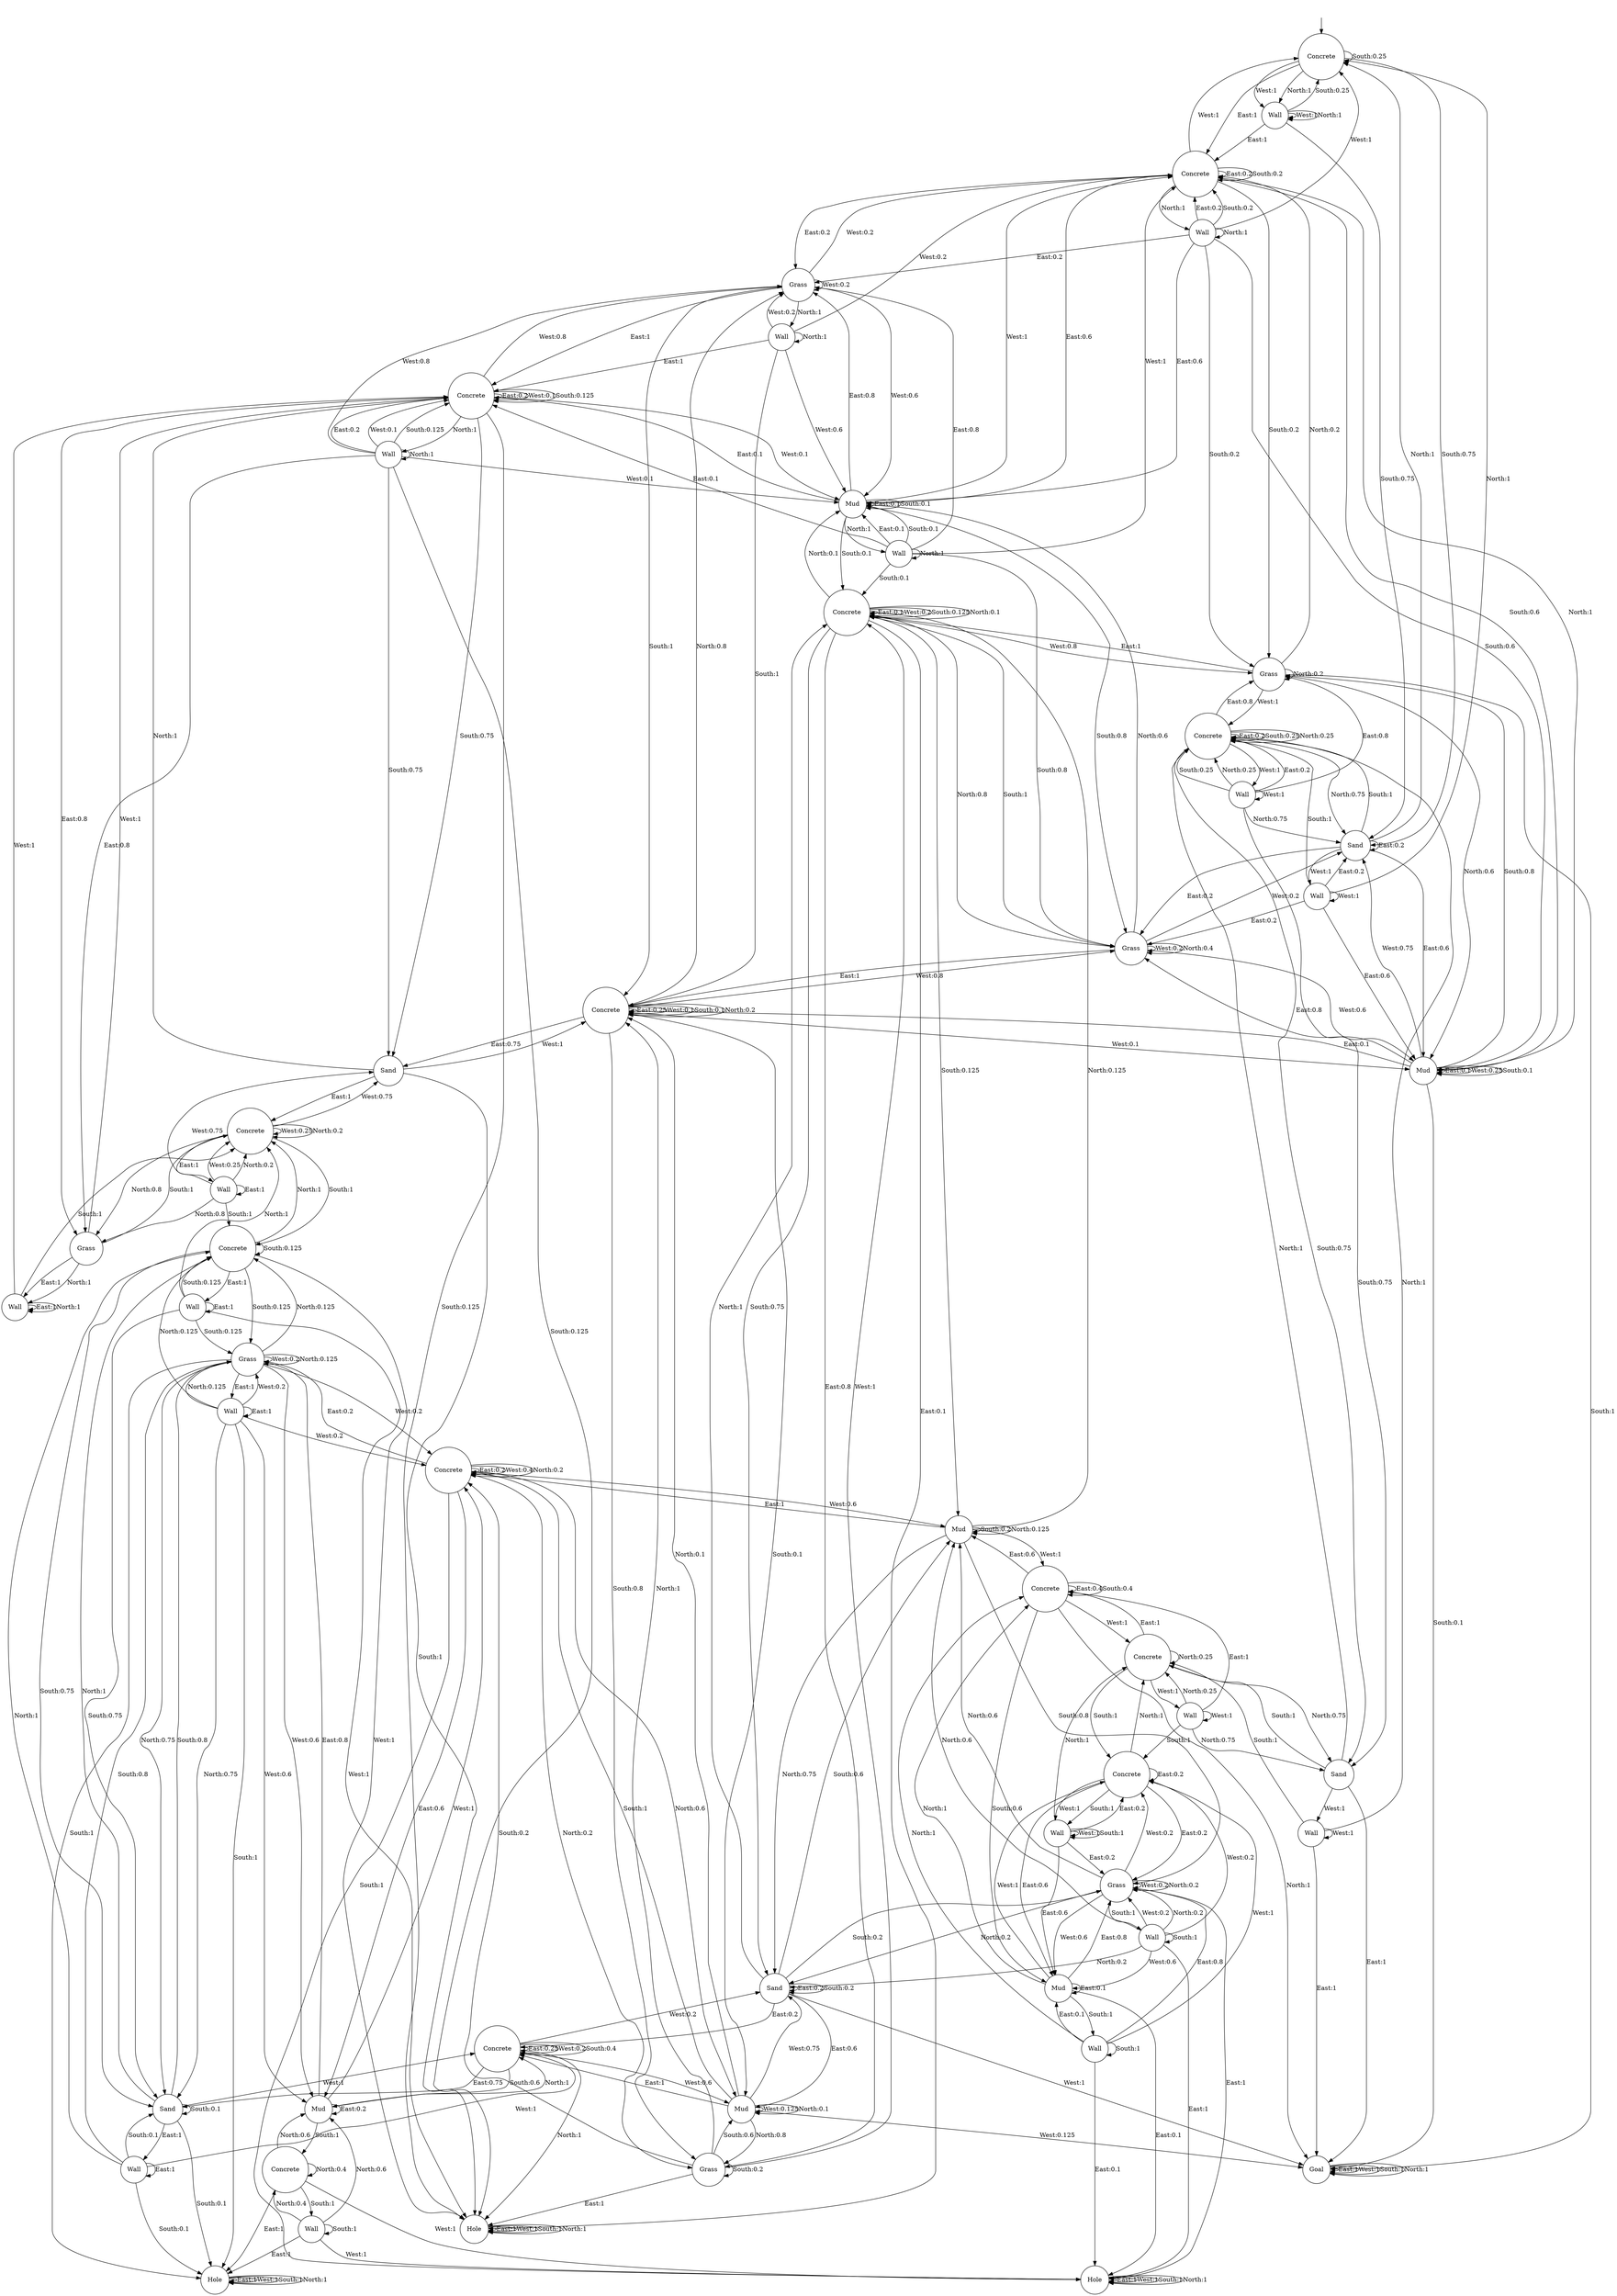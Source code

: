 digraph g {
__start0 [label="" shape="none"];
0 [shape="circle" label="Concrete"];
1 [shape="circle" label="Wall"];
2 [shape="circle" label="Wall"];
3 [shape="circle" label="Sand"];
4 [shape="circle" label="Concrete"];
5 [shape="circle" label="Wall"];
6 [shape="circle" label="Wall"];
7 [shape="circle" label="Sand"];
8 [shape="circle" label="Concrete"];
9 [shape="circle" label="Wall"];
10 [shape="circle" label="Concrete"];
11 [shape="circle" label="Wall"];
12 [shape="circle" label="Concrete"];
13 [shape="circle" label="Wall"];
14 [shape="circle" label="Mud"];
15 [shape="circle" label="Grass"];
16 [shape="circle" label="Goal"];
17 [shape="circle" label="Concrete"];
18 [shape="circle" label="Wall"];
19 [shape="circle" label="Mud"];
20 [shape="circle" label="Wall"];
21 [shape="circle" label="Mud"];
22 [shape="circle" label="Grass"];
23 [shape="circle" label="Concrete"];
24 [shape="circle" label="Sand"];
25 [shape="circle" label="Mud"];
26 [shape="circle" label="Wall"];
27 [shape="circle" label="Grass"];
28 [shape="circle" label="Wall"];
29 [shape="circle" label="Grass"];
30 [shape="circle" label="Concrete"];
31 [shape="circle" label="Grass"];
32 [shape="circle" label="Mud"];
33 [shape="circle" label="Concrete"];
34 [shape="circle" label="Hole"];
35 [shape="circle" label="Concrete"];
36 [shape="circle" label="Wall"];
37 [shape="circle" label="Sand"];
38 [shape="circle" label="Hole"];
39 [shape="circle" label="Concrete"];
40 [shape="circle" label="Mud"];
41 [shape="circle" label="Concrete"];
42 [shape="circle" label="Wall"];
43 [shape="circle" label="Wall"];
44 [shape="circle" label="Grass"];
45 [shape="circle" label="Concrete"];
46 [shape="circle" label="Wall"];
47 [shape="circle" label="Concrete"];
48 [shape="circle" label="Wall"];
49 [shape="circle" label="Wall"];
50 [shape="circle" label="Sand"];
51 [shape="circle" label="Wall"];
52 [shape="circle" label="Grass"];
53 [shape="circle" label="Hole"];
0 -> 12 [label="East:1"];
0 -> 1 [label="West:1"];
0 -> 0 [label="South:0.25"];
0 -> 3 [label="South:0.75"];
0 -> 1 [label="North:1"];
1 -> 12 [label="East:1"];
1 -> 1 [label="West:1"];
1 -> 0 [label="South:0.25"];
1 -> 3 [label="South:0.75"];
1 -> 1 [label="North:1"];
2 -> 3 [label="East:0.2"];
2 -> 14 [label="East:0.6"];
2 -> 22 [label="East:0.2"];
2 -> 2 [label="West:1"];
2 -> 4 [label="South:1"];
2 -> 0 [label="North:1"];
3 -> 3 [label="East:0.2"];
3 -> 14 [label="East:0.6"];
3 -> 22 [label="East:0.2"];
3 -> 2 [label="West:1"];
3 -> 4 [label="South:1"];
3 -> 0 [label="North:1"];
4 -> 4 [label="East:0.2"];
4 -> 15 [label="East:0.8"];
4 -> 5 [label="West:1"];
4 -> 4 [label="South:0.25"];
4 -> 7 [label="South:0.75"];
4 -> 3 [label="North:0.75"];
4 -> 4 [label="North:0.25"];
5 -> 4 [label="East:0.2"];
5 -> 15 [label="East:0.8"];
5 -> 5 [label="West:1"];
5 -> 4 [label="South:0.25"];
5 -> 7 [label="South:0.75"];
5 -> 3 [label="North:0.75"];
5 -> 4 [label="North:0.25"];
6 -> 16 [label="East:1"];
6 -> 6 [label="West:1"];
6 -> 8 [label="South:1"];
6 -> 4 [label="North:1"];
7 -> 16 [label="East:1"];
7 -> 6 [label="West:1"];
7 -> 8 [label="South:1"];
7 -> 4 [label="North:1"];
8 -> 17 [label="East:1"];
8 -> 9 [label="West:1"];
8 -> 10 [label="South:1"];
8 -> 7 [label="North:0.75"];
8 -> 8 [label="North:0.25"];
9 -> 17 [label="East:1"];
9 -> 9 [label="West:1"];
9 -> 10 [label="South:1"];
9 -> 7 [label="North:0.75"];
9 -> 8 [label="North:0.25"];
10 -> 10 [label="East:0.2"];
10 -> 19 [label="East:0.6"];
10 -> 27 [label="East:0.2"];
10 -> 11 [label="West:1"];
10 -> 11 [label="South:1"];
10 -> 8 [label="North:1"];
11 -> 10 [label="East:0.2"];
11 -> 19 [label="East:0.6"];
11 -> 27 [label="East:0.2"];
11 -> 11 [label="West:1"];
11 -> 11 [label="South:1"];
11 -> 8 [label="North:1"];
12 -> 12 [label="East:0.2"];
12 -> 21 [label="East:0.6"];
12 -> 29 [label="East:0.2"];
12 -> 0 [label="West:1"];
12 -> 12 [label="South:0.2"];
12 -> 14 [label="South:0.6"];
12 -> 15 [label="South:0.2"];
12 -> 13 [label="North:1"];
13 -> 12 [label="East:0.2"];
13 -> 21 [label="East:0.6"];
13 -> 29 [label="East:0.2"];
13 -> 0 [label="West:1"];
13 -> 12 [label="South:0.2"];
13 -> 14 [label="South:0.6"];
13 -> 15 [label="South:0.2"];
13 -> 13 [label="North:1"];
14 -> 14 [label="East:0.1"];
14 -> 22 [label="East:0.8"];
14 -> 30 [label="East:0.1"];
14 -> 3 [label="West:0.75"];
14 -> 14 [label="West:0.25"];
14 -> 14 [label="South:0.1"];
14 -> 15 [label="South:0.8"];
14 -> 16 [label="South:0.1"];
14 -> 12 [label="North:1"];
15 -> 23 [label="East:1"];
15 -> 4 [label="West:1"];
15 -> 16 [label="South:1"];
15 -> 12 [label="North:0.2"];
15 -> 14 [label="North:0.6"];
15 -> 15 [label="North:0.2"];
16 -> 16 [label="East:1"];
16 -> 16 [label="West:1"];
16 -> 16 [label="South:1"];
16 -> 16 [label="North:1"];
17 -> 17 [label="East:0.4"];
17 -> 25 [label="East:0.6"];
17 -> 8 [label="West:1"];
17 -> 17 [label="South:0.4"];
17 -> 19 [label="South:0.6"];
17 -> 16 [label="North:1"];
18 -> 19 [label="East:0.1"];
18 -> 27 [label="East:0.8"];
18 -> 34 [label="East:0.1"];
18 -> 10 [label="West:1"];
18 -> 18 [label="South:1"];
18 -> 17 [label="North:1"];
19 -> 19 [label="East:0.1"];
19 -> 27 [label="East:0.8"];
19 -> 34 [label="East:0.1"];
19 -> 10 [label="West:1"];
19 -> 18 [label="South:1"];
19 -> 17 [label="North:1"];
20 -> 21 [label="East:0.1"];
20 -> 29 [label="East:0.8"];
20 -> 35 [label="East:0.1"];
20 -> 12 [label="West:1"];
20 -> 21 [label="South:0.1"];
20 -> 22 [label="South:0.8"];
20 -> 23 [label="South:0.1"];
20 -> 20 [label="North:1"];
21 -> 21 [label="East:0.1"];
21 -> 29 [label="East:0.8"];
21 -> 35 [label="East:0.1"];
21 -> 12 [label="West:1"];
21 -> 21 [label="South:0.1"];
21 -> 22 [label="South:0.8"];
21 -> 23 [label="South:0.1"];
21 -> 20 [label="North:1"];
22 -> 30 [label="East:1"];
22 -> 3 [label="West:0.2"];
22 -> 14 [label="West:0.6"];
22 -> 22 [label="West:0.2"];
22 -> 23 [label="South:1"];
22 -> 21 [label="North:0.6"];
22 -> 22 [label="North:0.4"];
23 -> 23 [label="East:0.1"];
23 -> 31 [label="East:0.8"];
23 -> 38 [label="East:0.1"];
23 -> 15 [label="West:0.8"];
23 -> 23 [label="West:0.2"];
23 -> 23 [label="South:0.125"];
23 -> 24 [label="South:0.75"];
23 -> 25 [label="South:0.125"];
23 -> 21 [label="North:0.1"];
23 -> 22 [label="North:0.8"];
23 -> 23 [label="North:0.1"];
24 -> 24 [label="East:0.2"];
24 -> 32 [label="East:0.6"];
24 -> 39 [label="East:0.2"];
24 -> 16 [label="West:1"];
24 -> 24 [label="South:0.2"];
24 -> 25 [label="South:0.6"];
24 -> 27 [label="South:0.2"];
24 -> 23 [label="North:1"];
25 -> 33 [label="East:1"];
25 -> 17 [label="West:1"];
25 -> 25 [label="South:0.2"];
25 -> 27 [label="South:0.8"];
25 -> 23 [label="North:0.125"];
25 -> 24 [label="North:0.75"];
25 -> 25 [label="North:0.125"];
26 -> 34 [label="East:1"];
26 -> 10 [label="West:0.2"];
26 -> 19 [label="West:0.6"];
26 -> 27 [label="West:0.2"];
26 -> 26 [label="South:1"];
26 -> 24 [label="North:0.2"];
26 -> 25 [label="North:0.6"];
26 -> 27 [label="North:0.2"];
27 -> 34 [label="East:1"];
27 -> 10 [label="West:0.2"];
27 -> 19 [label="West:0.6"];
27 -> 27 [label="West:0.2"];
27 -> 26 [label="South:1"];
27 -> 24 [label="North:0.2"];
27 -> 25 [label="North:0.6"];
27 -> 27 [label="North:0.2"];
28 -> 35 [label="East:1"];
28 -> 12 [label="West:0.2"];
28 -> 21 [label="West:0.6"];
28 -> 29 [label="West:0.2"];
28 -> 30 [label="South:1"];
28 -> 28 [label="North:1"];
29 -> 35 [label="East:1"];
29 -> 12 [label="West:0.2"];
29 -> 21 [label="West:0.6"];
29 -> 29 [label="West:0.2"];
29 -> 30 [label="South:1"];
29 -> 28 [label="North:1"];
30 -> 30 [label="East:0.25"];
30 -> 37 [label="East:0.75"];
30 -> 14 [label="West:0.1"];
30 -> 22 [label="West:0.8"];
30 -> 30 [label="West:0.1"];
30 -> 30 [label="South:0.1"];
30 -> 31 [label="South:0.8"];
30 -> 32 [label="South:0.1"];
30 -> 29 [label="North:0.8"];
30 -> 30 [label="North:0.2"];
31 -> 38 [label="East:1"];
31 -> 23 [label="West:1"];
31 -> 31 [label="South:0.2"];
31 -> 32 [label="South:0.6"];
31 -> 33 [label="South:0.2"];
31 -> 30 [label="North:1"];
32 -> 39 [label="East:1"];
32 -> 16 [label="West:0.125"];
32 -> 24 [label="West:0.75"];
32 -> 32 [label="West:0.125"];
32 -> 33 [label="South:1"];
32 -> 30 [label="North:0.1"];
32 -> 31 [label="North:0.8"];
32 -> 32 [label="North:0.1"];
33 -> 33 [label="East:0.2"];
33 -> 40 [label="East:0.6"];
33 -> 52 [label="East:0.2"];
33 -> 25 [label="West:0.6"];
33 -> 33 [label="West:0.4"];
33 -> 34 [label="South:1"];
33 -> 31 [label="North:0.2"];
33 -> 32 [label="North:0.6"];
33 -> 33 [label="North:0.2"];
34 -> 34 [label="East:1"];
34 -> 34 [label="West:1"];
34 -> 34 [label="South:1"];
34 -> 34 [label="North:1"];
35 -> 35 [label="East:0.2"];
35 -> 44 [label="East:0.8"];
35 -> 21 [label="West:0.1"];
35 -> 29 [label="West:0.8"];
35 -> 35 [label="West:0.1"];
35 -> 35 [label="South:0.125"];
35 -> 37 [label="South:0.75"];
35 -> 38 [label="South:0.125"];
35 -> 36 [label="North:1"];
36 -> 35 [label="East:0.2"];
36 -> 44 [label="East:0.8"];
36 -> 21 [label="West:0.1"];
36 -> 29 [label="West:0.8"];
36 -> 35 [label="West:0.1"];
36 -> 35 [label="South:0.125"];
36 -> 37 [label="South:0.75"];
36 -> 38 [label="South:0.125"];
36 -> 36 [label="North:1"];
37 -> 45 [label="East:1"];
37 -> 30 [label="West:1"];
37 -> 38 [label="South:1"];
37 -> 35 [label="North:1"];
38 -> 38 [label="East:1"];
38 -> 38 [label="West:1"];
38 -> 38 [label="South:1"];
38 -> 38 [label="North:1"];
39 -> 39 [label="East:0.25"];
39 -> 50 [label="East:0.75"];
39 -> 24 [label="West:0.2"];
39 -> 32 [label="West:0.6"];
39 -> 39 [label="West:0.2"];
39 -> 39 [label="South:0.4"];
39 -> 40 [label="South:0.6"];
39 -> 38 [label="North:1"];
40 -> 40 [label="East:0.2"];
40 -> 52 [label="East:0.8"];
40 -> 33 [label="West:1"];
40 -> 41 [label="South:1"];
40 -> 39 [label="North:1"];
41 -> 53 [label="East:1"];
41 -> 34 [label="West:1"];
41 -> 42 [label="South:1"];
41 -> 40 [label="North:0.6"];
41 -> 41 [label="North:0.4"];
42 -> 53 [label="East:1"];
42 -> 34 [label="West:1"];
42 -> 42 [label="South:1"];
42 -> 40 [label="North:0.6"];
42 -> 41 [label="North:0.4"];
43 -> 43 [label="East:1"];
43 -> 35 [label="West:1"];
43 -> 45 [label="South:1"];
43 -> 43 [label="North:1"];
44 -> 43 [label="East:1"];
44 -> 35 [label="West:1"];
44 -> 45 [label="South:1"];
44 -> 43 [label="North:1"];
45 -> 46 [label="East:1"];
45 -> 37 [label="West:0.75"];
45 -> 45 [label="West:0.25"];
45 -> 47 [label="South:1"];
45 -> 44 [label="North:0.8"];
45 -> 45 [label="North:0.2"];
46 -> 46 [label="East:1"];
46 -> 37 [label="West:0.75"];
46 -> 45 [label="West:0.25"];
46 -> 47 [label="South:1"];
46 -> 44 [label="North:0.8"];
46 -> 45 [label="North:0.2"];
47 -> 48 [label="East:1"];
47 -> 38 [label="West:1"];
47 -> 47 [label="South:0.125"];
47 -> 50 [label="South:0.75"];
47 -> 52 [label="South:0.125"];
47 -> 45 [label="North:1"];
48 -> 48 [label="East:1"];
48 -> 38 [label="West:1"];
48 -> 47 [label="South:0.125"];
48 -> 50 [label="South:0.75"];
48 -> 52 [label="South:0.125"];
48 -> 45 [label="North:1"];
49 -> 49 [label="East:1"];
49 -> 39 [label="West:1"];
49 -> 50 [label="South:0.1"];
49 -> 52 [label="South:0.8"];
49 -> 53 [label="South:0.1"];
49 -> 47 [label="North:1"];
50 -> 49 [label="East:1"];
50 -> 39 [label="West:1"];
50 -> 50 [label="South:0.1"];
50 -> 52 [label="South:0.8"];
50 -> 53 [label="South:0.1"];
50 -> 47 [label="North:1"];
51 -> 51 [label="East:1"];
51 -> 33 [label="West:0.2"];
51 -> 40 [label="West:0.6"];
51 -> 52 [label="West:0.2"];
51 -> 53 [label="South:1"];
51 -> 47 [label="North:0.125"];
51 -> 50 [label="North:0.75"];
51 -> 52 [label="North:0.125"];
52 -> 51 [label="East:1"];
52 -> 33 [label="West:0.2"];
52 -> 40 [label="West:0.6"];
52 -> 52 [label="West:0.2"];
52 -> 53 [label="South:1"];
52 -> 47 [label="North:0.125"];
52 -> 50 [label="North:0.75"];
52 -> 52 [label="North:0.125"];
53 -> 53 [label="East:1"];
53 -> 53 [label="West:1"];
53 -> 53 [label="South:1"];
53 -> 53 [label="North:1"];
__start0 -> 0;
}
